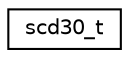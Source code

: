 digraph "Graphical Class Hierarchy"
{
 // LATEX_PDF_SIZE
  edge [fontname="Helvetica",fontsize="10",labelfontname="Helvetica",labelfontsize="10"];
  node [fontname="Helvetica",fontsize="10",shape=record];
  rankdir="LR";
  Node0 [label="scd30_t",height=0.2,width=0.4,color="black", fillcolor="white", style="filled",URL="$structscd30__t.html",tooltip="Device descriptor for the SCD30 sensor."];
}
